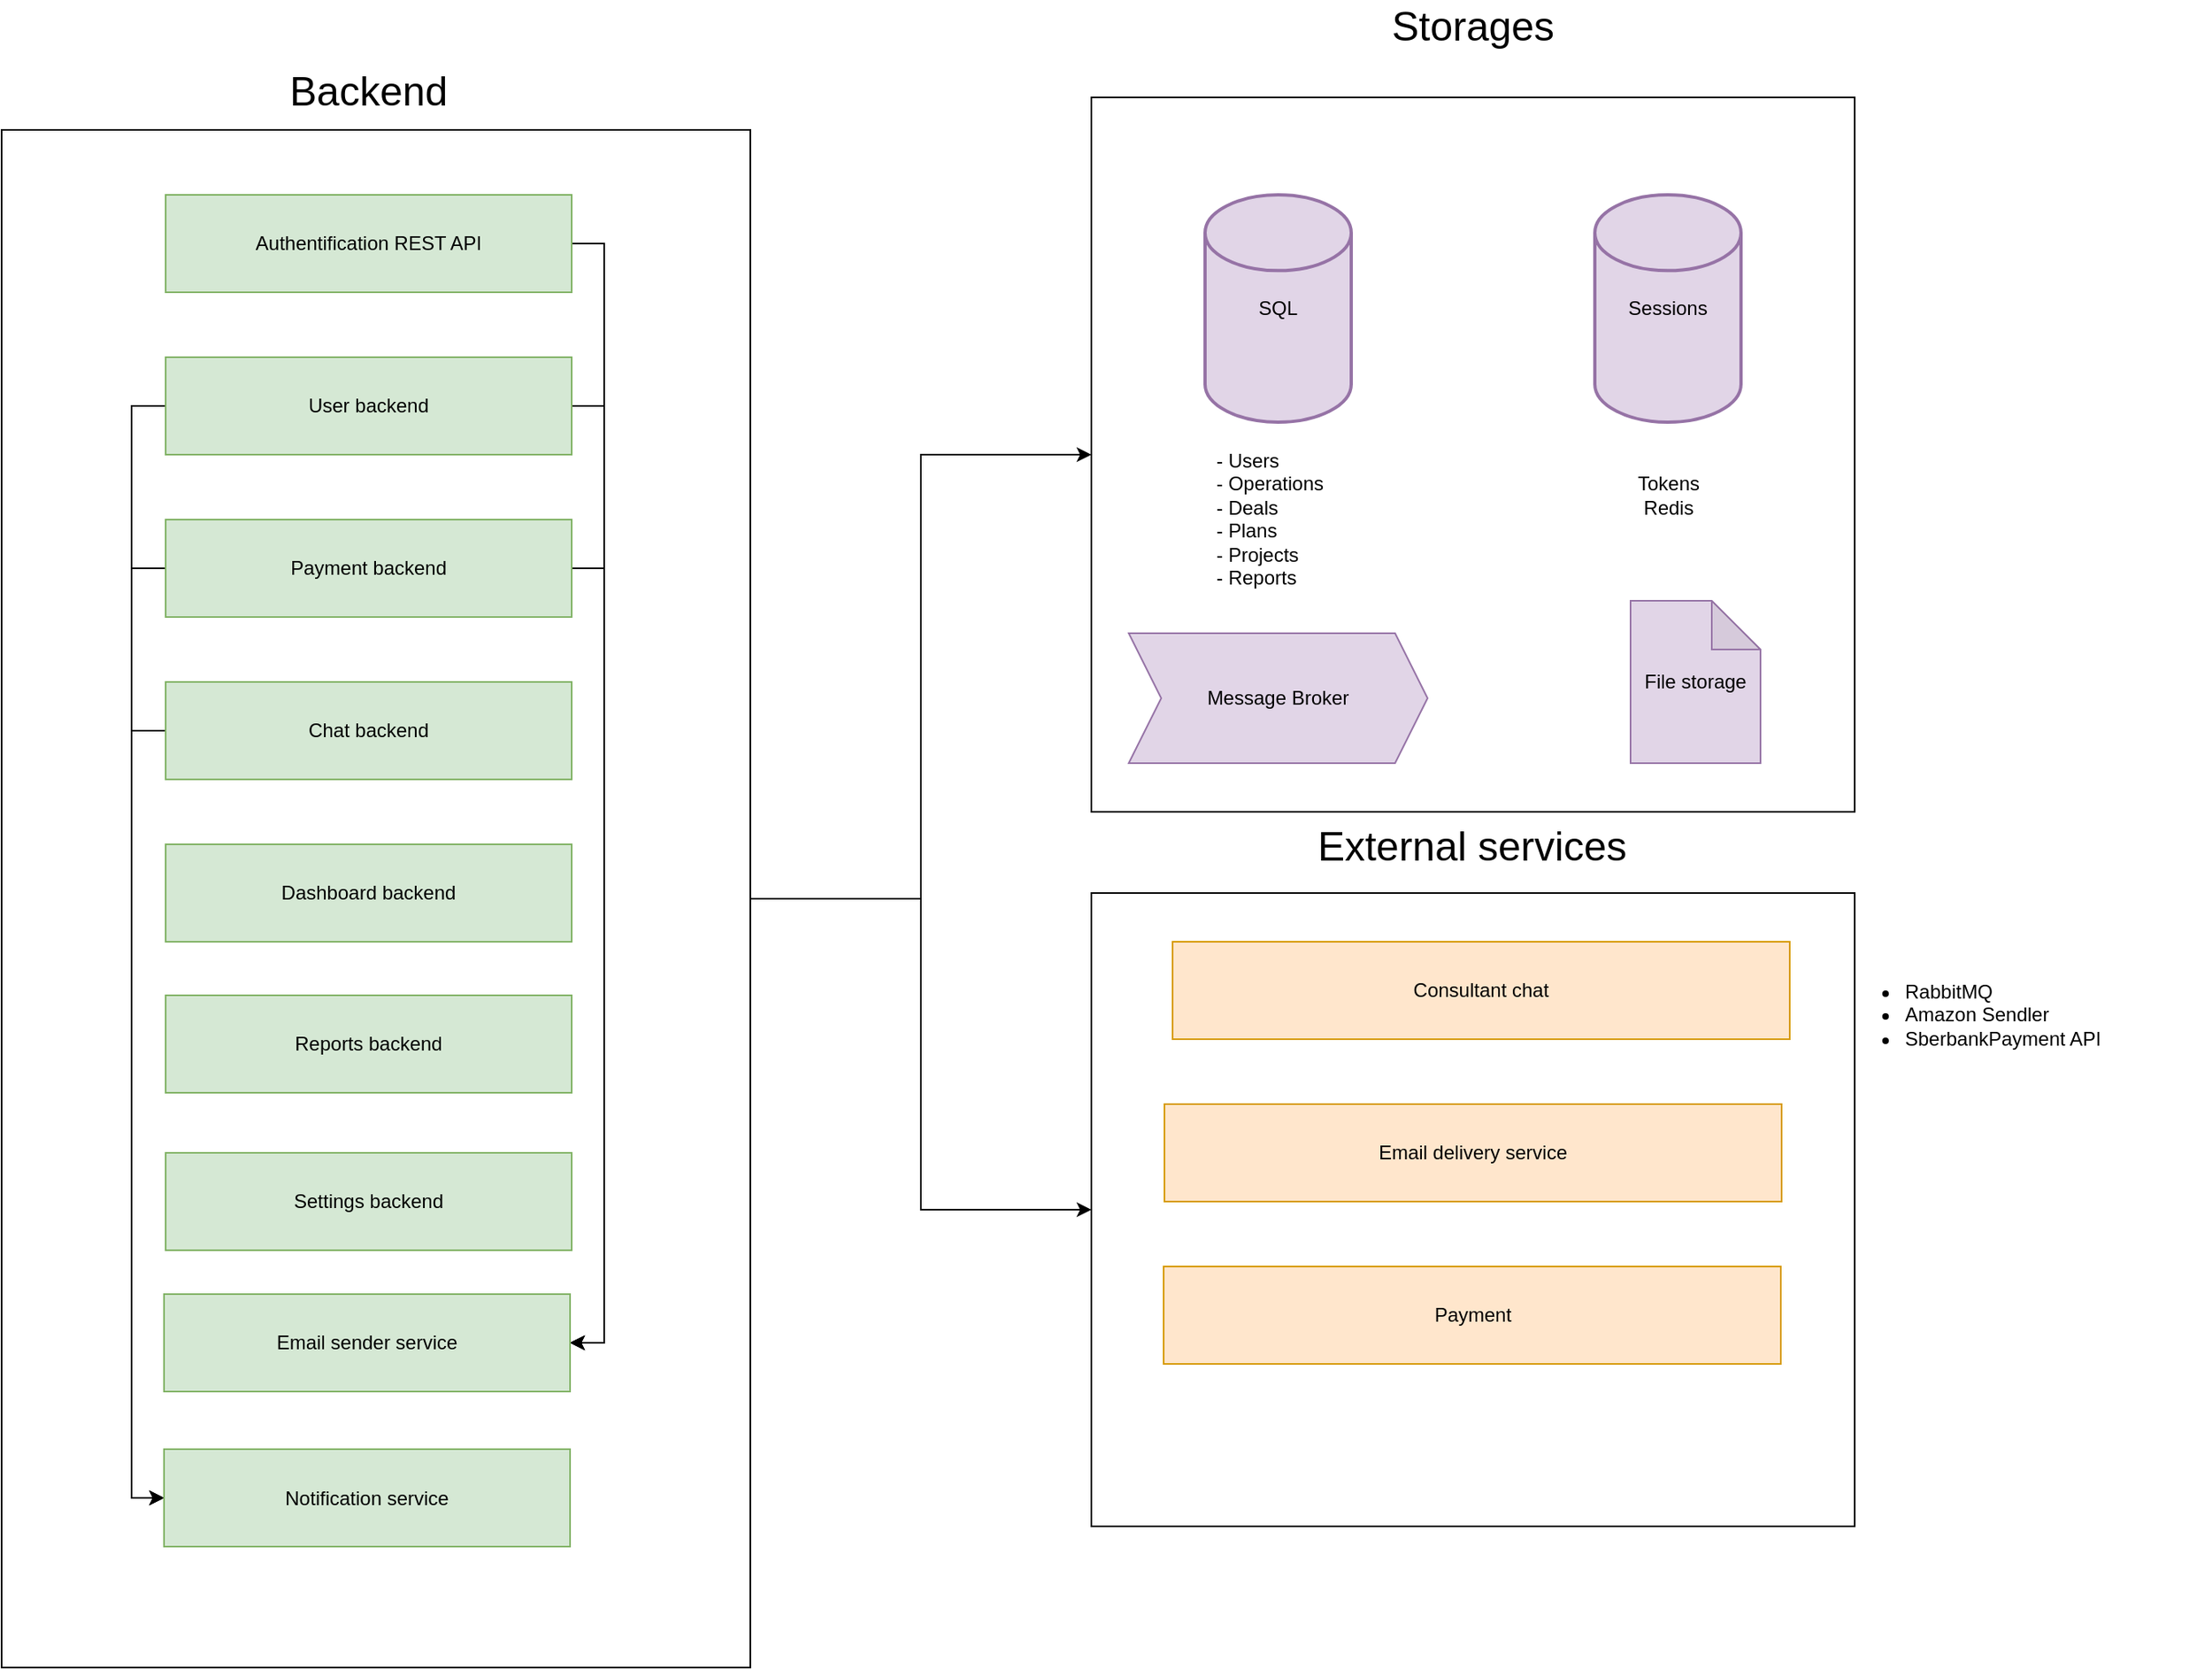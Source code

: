 <mxfile version="21.6.8" type="github">
  <diagram name="Страница — 1" id="rRyIwpv4pDShuvJddAZr">
    <mxGraphModel dx="2110" dy="1108" grid="1" gridSize="10" guides="1" tooltips="1" connect="1" arrows="1" fold="1" page="1" pageScale="1" pageWidth="827" pageHeight="1169" math="0" shadow="0">
      <root>
        <mxCell id="0" />
        <mxCell id="1" parent="0" />
        <mxCell id="NI-7Wg-epnHImh1DLLON-3" value="&lt;font style=&quot;font-size: 25px;&quot;&gt;Backend&lt;/font&gt;" style="text;html=1;strokeColor=none;fillColor=none;align=center;verticalAlign=middle;whiteSpace=wrap;rounded=0;" parent="1" vertex="1">
          <mxGeometry x="476" y="100" width="60" height="30" as="geometry" />
        </mxCell>
        <mxCell id="NI-7Wg-epnHImh1DLLON-30" value="" style="edgeStyle=orthogonalEdgeStyle;rounded=0;orthogonalLoop=1;jettySize=auto;html=1;" parent="1" source="NI-7Wg-epnHImh1DLLON-4" target="NI-7Wg-epnHImh1DLLON-29" edge="1">
          <mxGeometry relative="1" as="geometry" />
        </mxCell>
        <mxCell id="NI-7Wg-epnHImh1DLLON-37" value="" style="edgeStyle=orthogonalEdgeStyle;rounded=0;orthogonalLoop=1;jettySize=auto;html=1;" parent="1" source="NI-7Wg-epnHImh1DLLON-4" target="NI-7Wg-epnHImh1DLLON-36" edge="1">
          <mxGeometry relative="1" as="geometry" />
        </mxCell>
        <mxCell id="NI-7Wg-epnHImh1DLLON-4" value="" style="rounded=0;whiteSpace=wrap;html=1;" parent="1" vertex="1">
          <mxGeometry x="280" y="140" width="461" height="947" as="geometry" />
        </mxCell>
        <mxCell id="NI-7Wg-epnHImh1DLLON-20" style="edgeStyle=orthogonalEdgeStyle;rounded=0;orthogonalLoop=1;jettySize=auto;html=1;exitX=1;exitY=0.5;exitDx=0;exitDy=0;entryX=1;entryY=0.5;entryDx=0;entryDy=0;" parent="1" source="NI-7Wg-epnHImh1DLLON-7" target="NI-7Wg-epnHImh1DLLON-19" edge="1">
          <mxGeometry relative="1" as="geometry" />
        </mxCell>
        <mxCell id="NI-7Wg-epnHImh1DLLON-7" value="Authentification REST API" style="rounded=0;whiteSpace=wrap;html=1;fillColor=#d5e8d4;strokeColor=#82b366;" parent="1" vertex="1">
          <mxGeometry x="381" y="180" width="250" height="60" as="geometry" />
        </mxCell>
        <mxCell id="NI-7Wg-epnHImh1DLLON-21" style="edgeStyle=orthogonalEdgeStyle;rounded=0;orthogonalLoop=1;jettySize=auto;html=1;exitX=1;exitY=0.5;exitDx=0;exitDy=0;entryX=1;entryY=0.5;entryDx=0;entryDy=0;" parent="1" source="NI-7Wg-epnHImh1DLLON-8" target="NI-7Wg-epnHImh1DLLON-19" edge="1">
          <mxGeometry relative="1" as="geometry" />
        </mxCell>
        <mxCell id="NI-7Wg-epnHImh1DLLON-28" style="edgeStyle=orthogonalEdgeStyle;rounded=0;orthogonalLoop=1;jettySize=auto;html=1;exitX=0;exitY=0.5;exitDx=0;exitDy=0;entryX=0;entryY=0.5;entryDx=0;entryDy=0;" parent="1" source="NI-7Wg-epnHImh1DLLON-8" target="NI-7Wg-epnHImh1DLLON-23" edge="1">
          <mxGeometry relative="1" as="geometry" />
        </mxCell>
        <mxCell id="NI-7Wg-epnHImh1DLLON-8" value="User backend" style="rounded=0;whiteSpace=wrap;html=1;fillColor=#d5e8d4;strokeColor=#82b366;" parent="1" vertex="1">
          <mxGeometry x="381" y="280" width="250" height="60" as="geometry" />
        </mxCell>
        <mxCell id="NI-7Wg-epnHImh1DLLON-22" style="edgeStyle=orthogonalEdgeStyle;rounded=0;orthogonalLoop=1;jettySize=auto;html=1;exitX=1;exitY=0.5;exitDx=0;exitDy=0;entryX=1;entryY=0.5;entryDx=0;entryDy=0;" parent="1" source="NI-7Wg-epnHImh1DLLON-9" target="NI-7Wg-epnHImh1DLLON-19" edge="1">
          <mxGeometry relative="1" as="geometry" />
        </mxCell>
        <mxCell id="NI-7Wg-epnHImh1DLLON-26" style="edgeStyle=orthogonalEdgeStyle;rounded=0;orthogonalLoop=1;jettySize=auto;html=1;exitX=0;exitY=0.5;exitDx=0;exitDy=0;entryX=0;entryY=0.5;entryDx=0;entryDy=0;" parent="1" source="NI-7Wg-epnHImh1DLLON-9" target="NI-7Wg-epnHImh1DLLON-23" edge="1">
          <mxGeometry relative="1" as="geometry" />
        </mxCell>
        <mxCell id="NI-7Wg-epnHImh1DLLON-9" value="Payment backend" style="rounded=0;whiteSpace=wrap;html=1;fillColor=#d5e8d4;strokeColor=#82b366;" parent="1" vertex="1">
          <mxGeometry x="381" y="380" width="250" height="60" as="geometry" />
        </mxCell>
        <mxCell id="NI-7Wg-epnHImh1DLLON-24" style="edgeStyle=orthogonalEdgeStyle;rounded=0;orthogonalLoop=1;jettySize=auto;html=1;exitX=0;exitY=0.5;exitDx=0;exitDy=0;entryX=0;entryY=0.5;entryDx=0;entryDy=0;" parent="1" source="NI-7Wg-epnHImh1DLLON-17" target="NI-7Wg-epnHImh1DLLON-23" edge="1">
          <mxGeometry relative="1" as="geometry" />
        </mxCell>
        <mxCell id="NI-7Wg-epnHImh1DLLON-17" value="Chat backend" style="rounded=0;whiteSpace=wrap;html=1;fillColor=#d5e8d4;strokeColor=#82b366;" parent="1" vertex="1">
          <mxGeometry x="381" y="480" width="250" height="60" as="geometry" />
        </mxCell>
        <mxCell id="NI-7Wg-epnHImh1DLLON-19" value="Email sender service" style="rounded=0;whiteSpace=wrap;html=1;fillColor=#d5e8d4;strokeColor=#82b366;" parent="1" vertex="1">
          <mxGeometry x="380" y="857" width="250" height="60" as="geometry" />
        </mxCell>
        <mxCell id="NI-7Wg-epnHImh1DLLON-23" value="Notification service" style="rounded=0;whiteSpace=wrap;html=1;fillColor=#d5e8d4;strokeColor=#82b366;" parent="1" vertex="1">
          <mxGeometry x="380" y="952.5" width="250" height="60" as="geometry" />
        </mxCell>
        <mxCell id="NI-7Wg-epnHImh1DLLON-29" value="" style="whiteSpace=wrap;html=1;rounded=0;" parent="1" vertex="1">
          <mxGeometry x="951" y="120" width="470" height="440" as="geometry" />
        </mxCell>
        <mxCell id="NI-7Wg-epnHImh1DLLON-31" value="&lt;font style=&quot;font-size: 25px;&quot;&gt;Storages&lt;/font&gt;" style="text;html=1;strokeColor=none;fillColor=none;align=center;verticalAlign=middle;whiteSpace=wrap;rounded=0;" parent="1" vertex="1">
          <mxGeometry x="1156" y="60" width="60" height="30" as="geometry" />
        </mxCell>
        <mxCell id="NI-7Wg-epnHImh1DLLON-32" value="SQL" style="strokeWidth=2;html=1;shape=mxgraph.flowchart.database;whiteSpace=wrap;fillColor=#e1d5e7;strokeColor=#9673a6;" parent="1" vertex="1">
          <mxGeometry x="1021" y="180" width="90" height="140" as="geometry" />
        </mxCell>
        <mxCell id="NI-7Wg-epnHImh1DLLON-33" value="Sessions" style="strokeWidth=2;html=1;shape=mxgraph.flowchart.database;whiteSpace=wrap;fillColor=#e1d5e7;strokeColor=#9673a6;" parent="1" vertex="1">
          <mxGeometry x="1261" y="180" width="90" height="140" as="geometry" />
        </mxCell>
        <mxCell id="NI-7Wg-epnHImh1DLLON-34" value="- Users&lt;br&gt;&lt;div style=&quot;&quot;&gt;&lt;span style=&quot;background-color: initial;&quot;&gt;- Operations&lt;/span&gt;&lt;/div&gt;&lt;div style=&quot;&quot;&gt;&lt;span style=&quot;background-color: initial;&quot;&gt;- Deals&lt;/span&gt;&lt;/div&gt;&lt;div style=&quot;&quot;&gt;&lt;span style=&quot;background-color: initial;&quot;&gt;- Plans&lt;/span&gt;&lt;/div&gt;&lt;div style=&quot;&quot;&gt;&lt;span style=&quot;background-color: initial;&quot;&gt;- Projects&lt;/span&gt;&lt;/div&gt;&lt;div style=&quot;&quot;&gt;- Reports&lt;/div&gt;" style="text;html=1;strokeColor=none;fillColor=none;align=left;verticalAlign=top;whiteSpace=wrap;rounded=0;" parent="1" vertex="1">
          <mxGeometry x="1026" y="330" width="130" height="140" as="geometry" />
        </mxCell>
        <mxCell id="NI-7Wg-epnHImh1DLLON-36" value="" style="whiteSpace=wrap;html=1;rounded=0;" parent="1" vertex="1">
          <mxGeometry x="951" y="610" width="470" height="390" as="geometry" />
        </mxCell>
        <mxCell id="NI-7Wg-epnHImh1DLLON-39" value="&lt;font style=&quot;font-size: 25px;&quot;&gt;External services&lt;br&gt;&lt;br&gt;&lt;/font&gt;" style="text;html=1;strokeColor=none;fillColor=none;align=center;verticalAlign=middle;whiteSpace=wrap;rounded=0;" parent="1" vertex="1">
          <mxGeometry x="1088" y="580" width="195" height="30" as="geometry" />
        </mxCell>
        <mxCell id="NI-7Wg-epnHImh1DLLON-40" value="Consultant chat" style="rounded=0;whiteSpace=wrap;html=1;fillColor=#ffe6cc;strokeColor=#d79b00;" parent="1" vertex="1">
          <mxGeometry x="1001" y="640" width="380" height="60" as="geometry" />
        </mxCell>
        <mxCell id="NI-7Wg-epnHImh1DLLON-41" value="Email delivery service" style="rounded=0;whiteSpace=wrap;html=1;fillColor=#ffe6cc;strokeColor=#d79b00;" parent="1" vertex="1">
          <mxGeometry x="996" y="740" width="380" height="60" as="geometry" />
        </mxCell>
        <mxCell id="NI-7Wg-epnHImh1DLLON-42" value="Payment" style="rounded=0;whiteSpace=wrap;html=1;fillColor=#ffe6cc;strokeColor=#d79b00;" parent="1" vertex="1">
          <mxGeometry x="995.5" y="840" width="380" height="60" as="geometry" />
        </mxCell>
        <mxCell id="Kk0jNjbQhpCBD_i2atSM-1" value="Dashboard backend" style="rounded=0;whiteSpace=wrap;html=1;fillColor=#d5e8d4;strokeColor=#82b366;" parent="1" vertex="1">
          <mxGeometry x="381" y="580" width="250" height="60" as="geometry" />
        </mxCell>
        <mxCell id="Kk0jNjbQhpCBD_i2atSM-2" value="Reports backend" style="rounded=0;whiteSpace=wrap;html=1;fillColor=#d5e8d4;strokeColor=#82b366;" parent="1" vertex="1">
          <mxGeometry x="381" y="673" width="250" height="60" as="geometry" />
        </mxCell>
        <mxCell id="Kk0jNjbQhpCBD_i2atSM-3" value="Tokens&lt;br&gt;Redis" style="text;html=1;strokeColor=none;fillColor=none;align=center;verticalAlign=middle;whiteSpace=wrap;rounded=0;" parent="1" vertex="1">
          <mxGeometry x="1259" y="350" width="95" height="30" as="geometry" />
        </mxCell>
        <mxCell id="Kk0jNjbQhpCBD_i2atSM-5" value="Settings backend" style="rounded=0;whiteSpace=wrap;html=1;fillColor=#d5e8d4;strokeColor=#82b366;" parent="1" vertex="1">
          <mxGeometry x="381" y="770" width="250" height="60" as="geometry" />
        </mxCell>
        <mxCell id="Kk0jNjbQhpCBD_i2atSM-6" value="&lt;ul&gt;&lt;li&gt;RabbitMQ&amp;nbsp;&lt;/li&gt;&lt;li&gt;Amazon Sendler&lt;/li&gt;&lt;li&gt;SberbankPayment API&lt;/li&gt;&lt;/ul&gt;" style="text;html=1;strokeColor=none;fillColor=none;align=left;verticalAlign=middle;whiteSpace=wrap;rounded=0;" parent="1" vertex="1">
          <mxGeometry x="1410" y="610" width="230" height="150" as="geometry" />
        </mxCell>
        <mxCell id="lT8EiCKoHou7YPnxsPIS-1" value="Message Broker" style="shape=step;perimeter=stepPerimeter;whiteSpace=wrap;html=1;fixedSize=1;fillColor=#e1d5e7;strokeColor=#9673a6;" vertex="1" parent="1">
          <mxGeometry x="974" y="450" width="184" height="80" as="geometry" />
        </mxCell>
        <mxCell id="lT8EiCKoHou7YPnxsPIS-2" value="File storage" style="shape=note;whiteSpace=wrap;html=1;backgroundOutline=1;darkOpacity=0.05;fillColor=#e1d5e7;strokeColor=#9673a6;" vertex="1" parent="1">
          <mxGeometry x="1283" y="430" width="80" height="100" as="geometry" />
        </mxCell>
      </root>
    </mxGraphModel>
  </diagram>
</mxfile>
